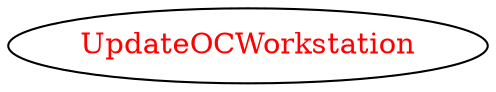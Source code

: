 digraph dependencyGraph {
 concentrate=true;
 ranksep="2.0";
 rankdir="LR"; 
 splines="ortho";
"UpdateOCWorkstation" [fontcolor="red"];
}